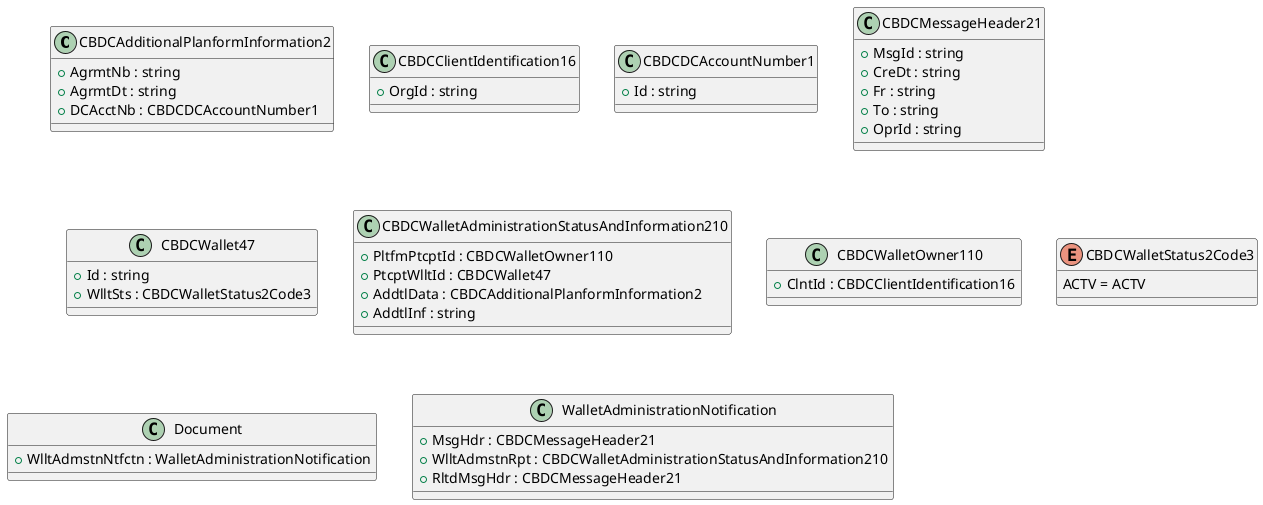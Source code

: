 @startuml

class CBDCAdditionalPlanformInformation2 {
    +AgrmtNb : string
    +AgrmtDt : string
    +DCAcctNb : CBDCDCAccountNumber1
}
class CBDCClientIdentification16 {
    +OrgId : string
}
class CBDCDCAccountNumber1 {
    +Id : string
}
class CBDCMessageHeader21 {
    +MsgId : string
    +CreDt : string
    +Fr : string
    +To : string
    +OprId : string
}
class CBDCWallet47 {
    +Id : string
    +WlltSts : CBDCWalletStatus2Code3
}
class CBDCWalletAdministrationStatusAndInformation210 {
    +PltfmPtcptId : CBDCWalletOwner110
    +PtcptWlltId : CBDCWallet47
    +AddtlData : CBDCAdditionalPlanformInformation2
    +AddtlInf : string
}
class CBDCWalletOwner110 {
    +ClntId : CBDCClientIdentification16
}
enum CBDCWalletStatus2Code3 {
    ACTV = ACTV
}
class Document {
    +WlltAdmstnNtfctn : WalletAdministrationNotification
}
class WalletAdministrationNotification {
    +MsgHdr : CBDCMessageHeader21
    +WlltAdmstnRpt : CBDCWalletAdministrationStatusAndInformation210
    +RltdMsgHdr : CBDCMessageHeader21
}

@enduml
